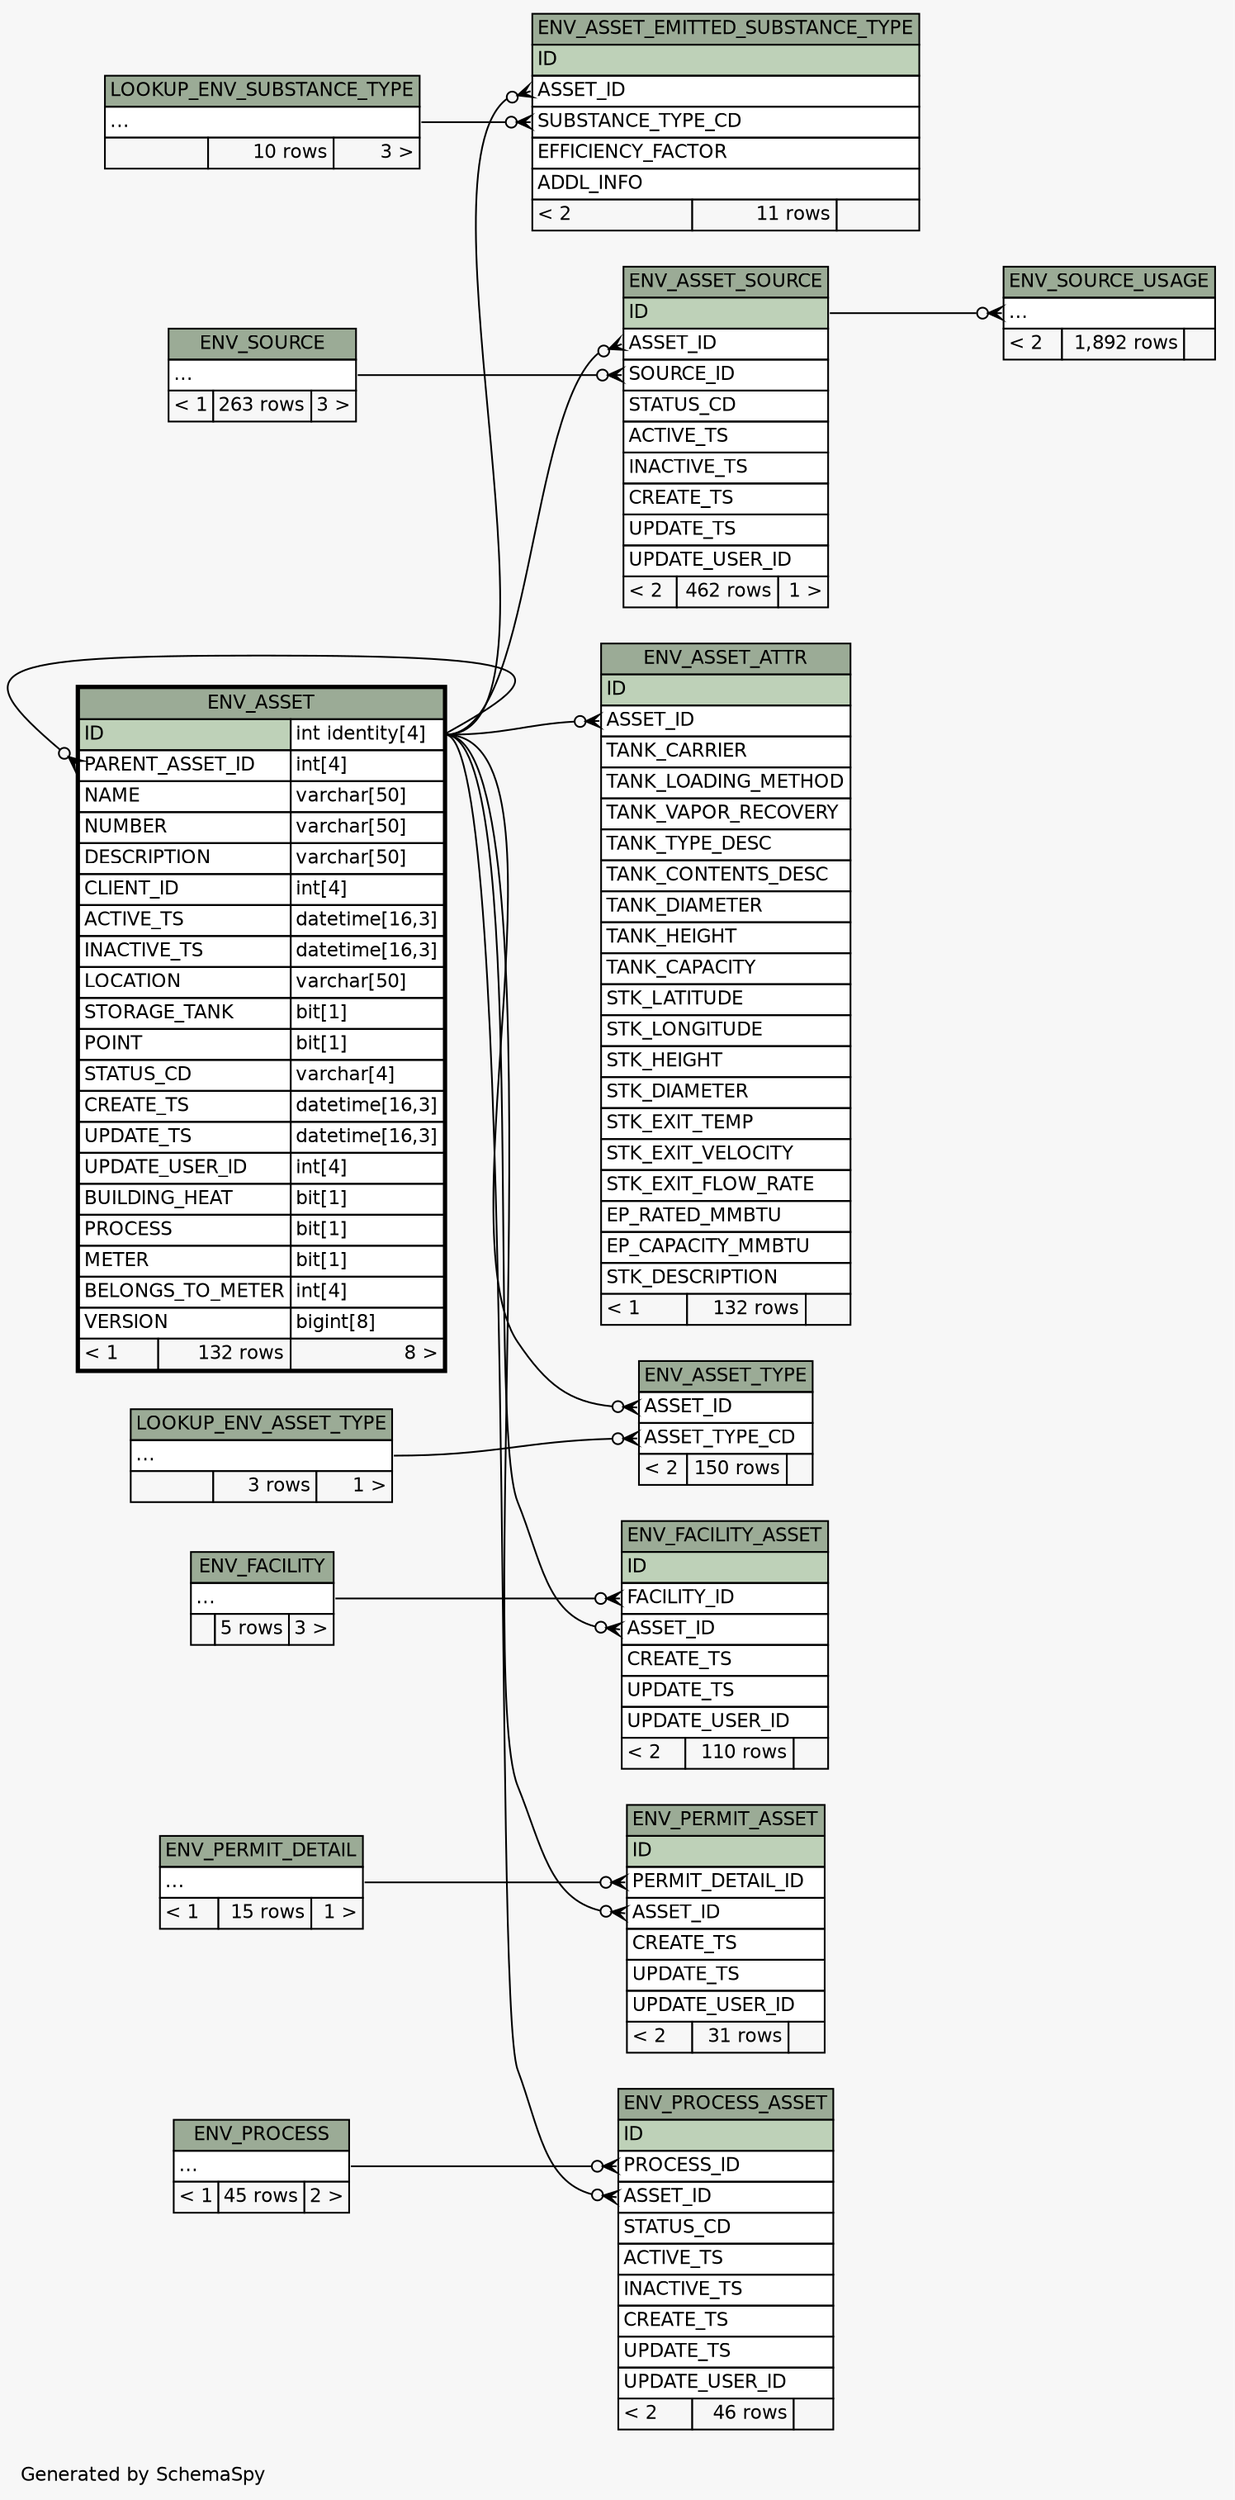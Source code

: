// dot 2.28.0 on Windows 7 6.1
// SchemaSpy rev 590
digraph "twoDegreesRelationshipsDiagram" {
  graph [
    rankdir="RL"
    bgcolor="#f7f7f7"
    label="\nGenerated by SchemaSpy"
    labeljust="l"
    nodesep="0.18"
    ranksep="0.46"
    fontname="Helvetica"
    fontsize="11"
  ];
  node [
    fontname="Helvetica"
    fontsize="11"
    shape="plaintext"
  ];
  edge [
    arrowsize="0.8"
  ];
  "ENV_ASSET":"PARENT_ASSET_ID":w -> "ENV_ASSET":"ID.type":e [arrowhead=none dir=back arrowtail=crowodot];
  "ENV_ASSET_ATTR":"ASSET_ID":w -> "ENV_ASSET":"ID.type":e [arrowhead=none dir=back arrowtail=crowodot];
  "ENV_ASSET_EMITTED_SUBSTANCE_TYPE":"ASSET_ID":w -> "ENV_ASSET":"ID.type":e [arrowhead=none dir=back arrowtail=crowodot];
  "ENV_ASSET_EMITTED_SUBSTANCE_TYPE":"SUBSTANCE_TYPE_CD":w -> "LOOKUP_ENV_SUBSTANCE_TYPE":"elipses":e [arrowhead=none dir=back arrowtail=crowodot];
  "ENV_ASSET_SOURCE":"ASSET_ID":w -> "ENV_ASSET":"ID.type":e [arrowhead=none dir=back arrowtail=crowodot];
  "ENV_ASSET_SOURCE":"SOURCE_ID":w -> "ENV_SOURCE":"elipses":e [arrowhead=none dir=back arrowtail=crowodot];
  "ENV_ASSET_TYPE":"ASSET_ID":w -> "ENV_ASSET":"ID.type":e [arrowhead=none dir=back arrowtail=crowodot];
  "ENV_ASSET_TYPE":"ASSET_TYPE_CD":w -> "LOOKUP_ENV_ASSET_TYPE":"elipses":e [arrowhead=none dir=back arrowtail=crowodot];
  "ENV_FACILITY_ASSET":"ASSET_ID":w -> "ENV_ASSET":"ID.type":e [arrowhead=none dir=back arrowtail=crowodot];
  "ENV_FACILITY_ASSET":"FACILITY_ID":w -> "ENV_FACILITY":"elipses":e [arrowhead=none dir=back arrowtail=crowodot];
  "ENV_PERMIT_ASSET":"ASSET_ID":w -> "ENV_ASSET":"ID.type":e [arrowhead=none dir=back arrowtail=crowodot];
  "ENV_PERMIT_ASSET":"PERMIT_DETAIL_ID":w -> "ENV_PERMIT_DETAIL":"elipses":e [arrowhead=none dir=back arrowtail=crowodot];
  "ENV_PROCESS_ASSET":"ASSET_ID":w -> "ENV_ASSET":"ID.type":e [arrowhead=none dir=back arrowtail=crowodot];
  "ENV_PROCESS_ASSET":"PROCESS_ID":w -> "ENV_PROCESS":"elipses":e [arrowhead=none dir=back arrowtail=crowodot];
  "ENV_SOURCE_USAGE":"elipses":w -> "ENV_ASSET_SOURCE":"ID":e [arrowhead=none dir=back arrowtail=crowodot];
  "ENV_ASSET" [
    label=<
    <TABLE BORDER="2" CELLBORDER="1" CELLSPACING="0" BGCOLOR="#ffffff">
      <TR><TD COLSPAN="3" BGCOLOR="#9bab96" ALIGN="CENTER">ENV_ASSET</TD></TR>
      <TR><TD PORT="ID" COLSPAN="2" BGCOLOR="#bed1b8" ALIGN="LEFT">ID</TD><TD PORT="ID.type" ALIGN="LEFT">int identity[4]</TD></TR>
      <TR><TD PORT="PARENT_ASSET_ID" COLSPAN="2" ALIGN="LEFT">PARENT_ASSET_ID</TD><TD PORT="PARENT_ASSET_ID.type" ALIGN="LEFT">int[4]</TD></TR>
      <TR><TD PORT="NAME" COLSPAN="2" ALIGN="LEFT">NAME</TD><TD PORT="NAME.type" ALIGN="LEFT">varchar[50]</TD></TR>
      <TR><TD PORT="NUMBER" COLSPAN="2" ALIGN="LEFT">NUMBER</TD><TD PORT="NUMBER.type" ALIGN="LEFT">varchar[50]</TD></TR>
      <TR><TD PORT="DESCRIPTION" COLSPAN="2" ALIGN="LEFT">DESCRIPTION</TD><TD PORT="DESCRIPTION.type" ALIGN="LEFT">varchar[50]</TD></TR>
      <TR><TD PORT="CLIENT_ID" COLSPAN="2" ALIGN="LEFT">CLIENT_ID</TD><TD PORT="CLIENT_ID.type" ALIGN="LEFT">int[4]</TD></TR>
      <TR><TD PORT="ACTIVE_TS" COLSPAN="2" ALIGN="LEFT">ACTIVE_TS</TD><TD PORT="ACTIVE_TS.type" ALIGN="LEFT">datetime[16,3]</TD></TR>
      <TR><TD PORT="INACTIVE_TS" COLSPAN="2" ALIGN="LEFT">INACTIVE_TS</TD><TD PORT="INACTIVE_TS.type" ALIGN="LEFT">datetime[16,3]</TD></TR>
      <TR><TD PORT="LOCATION" COLSPAN="2" ALIGN="LEFT">LOCATION</TD><TD PORT="LOCATION.type" ALIGN="LEFT">varchar[50]</TD></TR>
      <TR><TD PORT="STORAGE_TANK" COLSPAN="2" ALIGN="LEFT">STORAGE_TANK</TD><TD PORT="STORAGE_TANK.type" ALIGN="LEFT">bit[1]</TD></TR>
      <TR><TD PORT="POINT" COLSPAN="2" ALIGN="LEFT">POINT</TD><TD PORT="POINT.type" ALIGN="LEFT">bit[1]</TD></TR>
      <TR><TD PORT="STATUS_CD" COLSPAN="2" ALIGN="LEFT">STATUS_CD</TD><TD PORT="STATUS_CD.type" ALIGN="LEFT">varchar[4]</TD></TR>
      <TR><TD PORT="CREATE_TS" COLSPAN="2" ALIGN="LEFT">CREATE_TS</TD><TD PORT="CREATE_TS.type" ALIGN="LEFT">datetime[16,3]</TD></TR>
      <TR><TD PORT="UPDATE_TS" COLSPAN="2" ALIGN="LEFT">UPDATE_TS</TD><TD PORT="UPDATE_TS.type" ALIGN="LEFT">datetime[16,3]</TD></TR>
      <TR><TD PORT="UPDATE_USER_ID" COLSPAN="2" ALIGN="LEFT">UPDATE_USER_ID</TD><TD PORT="UPDATE_USER_ID.type" ALIGN="LEFT">int[4]</TD></TR>
      <TR><TD PORT="BUILDING_HEAT" COLSPAN="2" ALIGN="LEFT">BUILDING_HEAT</TD><TD PORT="BUILDING_HEAT.type" ALIGN="LEFT">bit[1]</TD></TR>
      <TR><TD PORT="PROCESS" COLSPAN="2" ALIGN="LEFT">PROCESS</TD><TD PORT="PROCESS.type" ALIGN="LEFT">bit[1]</TD></TR>
      <TR><TD PORT="METER" COLSPAN="2" ALIGN="LEFT">METER</TD><TD PORT="METER.type" ALIGN="LEFT">bit[1]</TD></TR>
      <TR><TD PORT="BELONGS_TO_METER" COLSPAN="2" ALIGN="LEFT">BELONGS_TO_METER</TD><TD PORT="BELONGS_TO_METER.type" ALIGN="LEFT">int[4]</TD></TR>
      <TR><TD PORT="VERSION" COLSPAN="2" ALIGN="LEFT">VERSION</TD><TD PORT="VERSION.type" ALIGN="LEFT">bigint[8]</TD></TR>
      <TR><TD ALIGN="LEFT" BGCOLOR="#f7f7f7">&lt; 1</TD><TD ALIGN="RIGHT" BGCOLOR="#f7f7f7">132 rows</TD><TD ALIGN="RIGHT" BGCOLOR="#f7f7f7">8 &gt;</TD></TR>
    </TABLE>>
    URL="ENV_ASSET.html"
    tooltip="ENV_ASSET"
  ];
  "ENV_ASSET_ATTR" [
    label=<
    <TABLE BORDER="0" CELLBORDER="1" CELLSPACING="0" BGCOLOR="#ffffff">
      <TR><TD COLSPAN="3" BGCOLOR="#9bab96" ALIGN="CENTER">ENV_ASSET_ATTR</TD></TR>
      <TR><TD PORT="ID" COLSPAN="3" BGCOLOR="#bed1b8" ALIGN="LEFT">ID</TD></TR>
      <TR><TD PORT="ASSET_ID" COLSPAN="3" ALIGN="LEFT">ASSET_ID</TD></TR>
      <TR><TD PORT="TANK_CARRIER" COLSPAN="3" ALIGN="LEFT">TANK_CARRIER</TD></TR>
      <TR><TD PORT="TANK_LOADING_METHOD" COLSPAN="3" ALIGN="LEFT">TANK_LOADING_METHOD</TD></TR>
      <TR><TD PORT="TANK_VAPOR_RECOVERY" COLSPAN="3" ALIGN="LEFT">TANK_VAPOR_RECOVERY</TD></TR>
      <TR><TD PORT="TANK_TYPE_DESC" COLSPAN="3" ALIGN="LEFT">TANK_TYPE_DESC</TD></TR>
      <TR><TD PORT="TANK_CONTENTS_DESC" COLSPAN="3" ALIGN="LEFT">TANK_CONTENTS_DESC</TD></TR>
      <TR><TD PORT="TANK_DIAMETER" COLSPAN="3" ALIGN="LEFT">TANK_DIAMETER</TD></TR>
      <TR><TD PORT="TANK_HEIGHT" COLSPAN="3" ALIGN="LEFT">TANK_HEIGHT</TD></TR>
      <TR><TD PORT="TANK_CAPACITY" COLSPAN="3" ALIGN="LEFT">TANK_CAPACITY</TD></TR>
      <TR><TD PORT="STK_LATITUDE" COLSPAN="3" ALIGN="LEFT">STK_LATITUDE</TD></TR>
      <TR><TD PORT="STK_LONGITUDE" COLSPAN="3" ALIGN="LEFT">STK_LONGITUDE</TD></TR>
      <TR><TD PORT="STK_HEIGHT" COLSPAN="3" ALIGN="LEFT">STK_HEIGHT</TD></TR>
      <TR><TD PORT="STK_DIAMETER" COLSPAN="3" ALIGN="LEFT">STK_DIAMETER</TD></TR>
      <TR><TD PORT="STK_EXIT_TEMP" COLSPAN="3" ALIGN="LEFT">STK_EXIT_TEMP</TD></TR>
      <TR><TD PORT="STK_EXIT_VELOCITY" COLSPAN="3" ALIGN="LEFT">STK_EXIT_VELOCITY</TD></TR>
      <TR><TD PORT="STK_EXIT_FLOW_RATE" COLSPAN="3" ALIGN="LEFT">STK_EXIT_FLOW_RATE</TD></TR>
      <TR><TD PORT="EP_RATED_MMBTU" COLSPAN="3" ALIGN="LEFT">EP_RATED_MMBTU</TD></TR>
      <TR><TD PORT="EP_CAPACITY_MMBTU" COLSPAN="3" ALIGN="LEFT">EP_CAPACITY_MMBTU</TD></TR>
      <TR><TD PORT="STK_DESCRIPTION" COLSPAN="3" ALIGN="LEFT">STK_DESCRIPTION</TD></TR>
      <TR><TD ALIGN="LEFT" BGCOLOR="#f7f7f7">&lt; 1</TD><TD ALIGN="RIGHT" BGCOLOR="#f7f7f7">132 rows</TD><TD ALIGN="RIGHT" BGCOLOR="#f7f7f7">  </TD></TR>
    </TABLE>>
    URL="ENV_ASSET_ATTR.html"
    tooltip="ENV_ASSET_ATTR"
  ];
  "ENV_ASSET_EMITTED_SUBSTANCE_TYPE" [
    label=<
    <TABLE BORDER="0" CELLBORDER="1" CELLSPACING="0" BGCOLOR="#ffffff">
      <TR><TD COLSPAN="3" BGCOLOR="#9bab96" ALIGN="CENTER">ENV_ASSET_EMITTED_SUBSTANCE_TYPE</TD></TR>
      <TR><TD PORT="ID" COLSPAN="3" BGCOLOR="#bed1b8" ALIGN="LEFT">ID</TD></TR>
      <TR><TD PORT="ASSET_ID" COLSPAN="3" ALIGN="LEFT">ASSET_ID</TD></TR>
      <TR><TD PORT="SUBSTANCE_TYPE_CD" COLSPAN="3" ALIGN="LEFT">SUBSTANCE_TYPE_CD</TD></TR>
      <TR><TD PORT="EFFICIENCY_FACTOR" COLSPAN="3" ALIGN="LEFT">EFFICIENCY_FACTOR</TD></TR>
      <TR><TD PORT="ADDL_INFO" COLSPAN="3" ALIGN="LEFT">ADDL_INFO</TD></TR>
      <TR><TD ALIGN="LEFT" BGCOLOR="#f7f7f7">&lt; 2</TD><TD ALIGN="RIGHT" BGCOLOR="#f7f7f7">11 rows</TD><TD ALIGN="RIGHT" BGCOLOR="#f7f7f7">  </TD></TR>
    </TABLE>>
    URL="ENV_ASSET_EMITTED_SUBSTANCE_TYPE.html"
    tooltip="ENV_ASSET_EMITTED_SUBSTANCE_TYPE"
  ];
  "ENV_ASSET_SOURCE" [
    label=<
    <TABLE BORDER="0" CELLBORDER="1" CELLSPACING="0" BGCOLOR="#ffffff">
      <TR><TD COLSPAN="3" BGCOLOR="#9bab96" ALIGN="CENTER">ENV_ASSET_SOURCE</TD></TR>
      <TR><TD PORT="ID" COLSPAN="3" BGCOLOR="#bed1b8" ALIGN="LEFT">ID</TD></TR>
      <TR><TD PORT="ASSET_ID" COLSPAN="3" ALIGN="LEFT">ASSET_ID</TD></TR>
      <TR><TD PORT="SOURCE_ID" COLSPAN="3" ALIGN="LEFT">SOURCE_ID</TD></TR>
      <TR><TD PORT="STATUS_CD" COLSPAN="3" ALIGN="LEFT">STATUS_CD</TD></TR>
      <TR><TD PORT="ACTIVE_TS" COLSPAN="3" ALIGN="LEFT">ACTIVE_TS</TD></TR>
      <TR><TD PORT="INACTIVE_TS" COLSPAN="3" ALIGN="LEFT">INACTIVE_TS</TD></TR>
      <TR><TD PORT="CREATE_TS" COLSPAN="3" ALIGN="LEFT">CREATE_TS</TD></TR>
      <TR><TD PORT="UPDATE_TS" COLSPAN="3" ALIGN="LEFT">UPDATE_TS</TD></TR>
      <TR><TD PORT="UPDATE_USER_ID" COLSPAN="3" ALIGN="LEFT">UPDATE_USER_ID</TD></TR>
      <TR><TD ALIGN="LEFT" BGCOLOR="#f7f7f7">&lt; 2</TD><TD ALIGN="RIGHT" BGCOLOR="#f7f7f7">462 rows</TD><TD ALIGN="RIGHT" BGCOLOR="#f7f7f7">1 &gt;</TD></TR>
    </TABLE>>
    URL="ENV_ASSET_SOURCE.html"
    tooltip="ENV_ASSET_SOURCE"
  ];
  "ENV_ASSET_TYPE" [
    label=<
    <TABLE BORDER="0" CELLBORDER="1" CELLSPACING="0" BGCOLOR="#ffffff">
      <TR><TD COLSPAN="3" BGCOLOR="#9bab96" ALIGN="CENTER">ENV_ASSET_TYPE</TD></TR>
      <TR><TD PORT="ASSET_ID" COLSPAN="3" ALIGN="LEFT">ASSET_ID</TD></TR>
      <TR><TD PORT="ASSET_TYPE_CD" COLSPAN="3" ALIGN="LEFT">ASSET_TYPE_CD</TD></TR>
      <TR><TD ALIGN="LEFT" BGCOLOR="#f7f7f7">&lt; 2</TD><TD ALIGN="RIGHT" BGCOLOR="#f7f7f7">150 rows</TD><TD ALIGN="RIGHT" BGCOLOR="#f7f7f7">  </TD></TR>
    </TABLE>>
    URL="ENV_ASSET_TYPE.html"
    tooltip="ENV_ASSET_TYPE"
  ];
  "ENV_FACILITY" [
    label=<
    <TABLE BORDER="0" CELLBORDER="1" CELLSPACING="0" BGCOLOR="#ffffff">
      <TR><TD COLSPAN="3" BGCOLOR="#9bab96" ALIGN="CENTER">ENV_FACILITY</TD></TR>
      <TR><TD PORT="elipses" COLSPAN="3" ALIGN="LEFT">...</TD></TR>
      <TR><TD ALIGN="LEFT" BGCOLOR="#f7f7f7">  </TD><TD ALIGN="RIGHT" BGCOLOR="#f7f7f7">5 rows</TD><TD ALIGN="RIGHT" BGCOLOR="#f7f7f7">3 &gt;</TD></TR>
    </TABLE>>
    URL="ENV_FACILITY.html"
    tooltip="ENV_FACILITY"
  ];
  "ENV_FACILITY_ASSET" [
    label=<
    <TABLE BORDER="0" CELLBORDER="1" CELLSPACING="0" BGCOLOR="#ffffff">
      <TR><TD COLSPAN="3" BGCOLOR="#9bab96" ALIGN="CENTER">ENV_FACILITY_ASSET</TD></TR>
      <TR><TD PORT="ID" COLSPAN="3" BGCOLOR="#bed1b8" ALIGN="LEFT">ID</TD></TR>
      <TR><TD PORT="FACILITY_ID" COLSPAN="3" ALIGN="LEFT">FACILITY_ID</TD></TR>
      <TR><TD PORT="ASSET_ID" COLSPAN="3" ALIGN="LEFT">ASSET_ID</TD></TR>
      <TR><TD PORT="CREATE_TS" COLSPAN="3" ALIGN="LEFT">CREATE_TS</TD></TR>
      <TR><TD PORT="UPDATE_TS" COLSPAN="3" ALIGN="LEFT">UPDATE_TS</TD></TR>
      <TR><TD PORT="UPDATE_USER_ID" COLSPAN="3" ALIGN="LEFT">UPDATE_USER_ID</TD></TR>
      <TR><TD ALIGN="LEFT" BGCOLOR="#f7f7f7">&lt; 2</TD><TD ALIGN="RIGHT" BGCOLOR="#f7f7f7">110 rows</TD><TD ALIGN="RIGHT" BGCOLOR="#f7f7f7">  </TD></TR>
    </TABLE>>
    URL="ENV_FACILITY_ASSET.html"
    tooltip="ENV_FACILITY_ASSET"
  ];
  "ENV_PERMIT_ASSET" [
    label=<
    <TABLE BORDER="0" CELLBORDER="1" CELLSPACING="0" BGCOLOR="#ffffff">
      <TR><TD COLSPAN="3" BGCOLOR="#9bab96" ALIGN="CENTER">ENV_PERMIT_ASSET</TD></TR>
      <TR><TD PORT="ID" COLSPAN="3" BGCOLOR="#bed1b8" ALIGN="LEFT">ID</TD></TR>
      <TR><TD PORT="PERMIT_DETAIL_ID" COLSPAN="3" ALIGN="LEFT">PERMIT_DETAIL_ID</TD></TR>
      <TR><TD PORT="ASSET_ID" COLSPAN="3" ALIGN="LEFT">ASSET_ID</TD></TR>
      <TR><TD PORT="CREATE_TS" COLSPAN="3" ALIGN="LEFT">CREATE_TS</TD></TR>
      <TR><TD PORT="UPDATE_TS" COLSPAN="3" ALIGN="LEFT">UPDATE_TS</TD></TR>
      <TR><TD PORT="UPDATE_USER_ID" COLSPAN="3" ALIGN="LEFT">UPDATE_USER_ID</TD></TR>
      <TR><TD ALIGN="LEFT" BGCOLOR="#f7f7f7">&lt; 2</TD><TD ALIGN="RIGHT" BGCOLOR="#f7f7f7">31 rows</TD><TD ALIGN="RIGHT" BGCOLOR="#f7f7f7">  </TD></TR>
    </TABLE>>
    URL="ENV_PERMIT_ASSET.html"
    tooltip="ENV_PERMIT_ASSET"
  ];
  "ENV_PERMIT_DETAIL" [
    label=<
    <TABLE BORDER="0" CELLBORDER="1" CELLSPACING="0" BGCOLOR="#ffffff">
      <TR><TD COLSPAN="3" BGCOLOR="#9bab96" ALIGN="CENTER">ENV_PERMIT_DETAIL</TD></TR>
      <TR><TD PORT="elipses" COLSPAN="3" ALIGN="LEFT">...</TD></TR>
      <TR><TD ALIGN="LEFT" BGCOLOR="#f7f7f7">&lt; 1</TD><TD ALIGN="RIGHT" BGCOLOR="#f7f7f7">15 rows</TD><TD ALIGN="RIGHT" BGCOLOR="#f7f7f7">1 &gt;</TD></TR>
    </TABLE>>
    URL="ENV_PERMIT_DETAIL.html"
    tooltip="ENV_PERMIT_DETAIL"
  ];
  "ENV_PROCESS" [
    label=<
    <TABLE BORDER="0" CELLBORDER="1" CELLSPACING="0" BGCOLOR="#ffffff">
      <TR><TD COLSPAN="3" BGCOLOR="#9bab96" ALIGN="CENTER">ENV_PROCESS</TD></TR>
      <TR><TD PORT="elipses" COLSPAN="3" ALIGN="LEFT">...</TD></TR>
      <TR><TD ALIGN="LEFT" BGCOLOR="#f7f7f7">&lt; 1</TD><TD ALIGN="RIGHT" BGCOLOR="#f7f7f7">45 rows</TD><TD ALIGN="RIGHT" BGCOLOR="#f7f7f7">2 &gt;</TD></TR>
    </TABLE>>
    URL="ENV_PROCESS.html"
    tooltip="ENV_PROCESS"
  ];
  "ENV_PROCESS_ASSET" [
    label=<
    <TABLE BORDER="0" CELLBORDER="1" CELLSPACING="0" BGCOLOR="#ffffff">
      <TR><TD COLSPAN="3" BGCOLOR="#9bab96" ALIGN="CENTER">ENV_PROCESS_ASSET</TD></TR>
      <TR><TD PORT="ID" COLSPAN="3" BGCOLOR="#bed1b8" ALIGN="LEFT">ID</TD></TR>
      <TR><TD PORT="PROCESS_ID" COLSPAN="3" ALIGN="LEFT">PROCESS_ID</TD></TR>
      <TR><TD PORT="ASSET_ID" COLSPAN="3" ALIGN="LEFT">ASSET_ID</TD></TR>
      <TR><TD PORT="STATUS_CD" COLSPAN="3" ALIGN="LEFT">STATUS_CD</TD></TR>
      <TR><TD PORT="ACTIVE_TS" COLSPAN="3" ALIGN="LEFT">ACTIVE_TS</TD></TR>
      <TR><TD PORT="INACTIVE_TS" COLSPAN="3" ALIGN="LEFT">INACTIVE_TS</TD></TR>
      <TR><TD PORT="CREATE_TS" COLSPAN="3" ALIGN="LEFT">CREATE_TS</TD></TR>
      <TR><TD PORT="UPDATE_TS" COLSPAN="3" ALIGN="LEFT">UPDATE_TS</TD></TR>
      <TR><TD PORT="UPDATE_USER_ID" COLSPAN="3" ALIGN="LEFT">UPDATE_USER_ID</TD></TR>
      <TR><TD ALIGN="LEFT" BGCOLOR="#f7f7f7">&lt; 2</TD><TD ALIGN="RIGHT" BGCOLOR="#f7f7f7">46 rows</TD><TD ALIGN="RIGHT" BGCOLOR="#f7f7f7">  </TD></TR>
    </TABLE>>
    URL="ENV_PROCESS_ASSET.html"
    tooltip="ENV_PROCESS_ASSET"
  ];
  "ENV_SOURCE" [
    label=<
    <TABLE BORDER="0" CELLBORDER="1" CELLSPACING="0" BGCOLOR="#ffffff">
      <TR><TD COLSPAN="3" BGCOLOR="#9bab96" ALIGN="CENTER">ENV_SOURCE</TD></TR>
      <TR><TD PORT="elipses" COLSPAN="3" ALIGN="LEFT">...</TD></TR>
      <TR><TD ALIGN="LEFT" BGCOLOR="#f7f7f7">&lt; 1</TD><TD ALIGN="RIGHT" BGCOLOR="#f7f7f7">263 rows</TD><TD ALIGN="RIGHT" BGCOLOR="#f7f7f7">3 &gt;</TD></TR>
    </TABLE>>
    URL="ENV_SOURCE.html"
    tooltip="ENV_SOURCE"
  ];
  "ENV_SOURCE_USAGE" [
    label=<
    <TABLE BORDER="0" CELLBORDER="1" CELLSPACING="0" BGCOLOR="#ffffff">
      <TR><TD COLSPAN="3" BGCOLOR="#9bab96" ALIGN="CENTER">ENV_SOURCE_USAGE</TD></TR>
      <TR><TD PORT="elipses" COLSPAN="3" ALIGN="LEFT">...</TD></TR>
      <TR><TD ALIGN="LEFT" BGCOLOR="#f7f7f7">&lt; 2</TD><TD ALIGN="RIGHT" BGCOLOR="#f7f7f7">1,892 rows</TD><TD ALIGN="RIGHT" BGCOLOR="#f7f7f7">  </TD></TR>
    </TABLE>>
    URL="ENV_SOURCE_USAGE.html"
    tooltip="ENV_SOURCE_USAGE"
  ];
  "LOOKUP_ENV_ASSET_TYPE" [
    label=<
    <TABLE BORDER="0" CELLBORDER="1" CELLSPACING="0" BGCOLOR="#ffffff">
      <TR><TD COLSPAN="3" BGCOLOR="#9bab96" ALIGN="CENTER">LOOKUP_ENV_ASSET_TYPE</TD></TR>
      <TR><TD PORT="elipses" COLSPAN="3" ALIGN="LEFT">...</TD></TR>
      <TR><TD ALIGN="LEFT" BGCOLOR="#f7f7f7">  </TD><TD ALIGN="RIGHT" BGCOLOR="#f7f7f7">3 rows</TD><TD ALIGN="RIGHT" BGCOLOR="#f7f7f7">1 &gt;</TD></TR>
    </TABLE>>
    URL="LOOKUP_ENV_ASSET_TYPE.html"
    tooltip="LOOKUP_ENV_ASSET_TYPE"
  ];
  "LOOKUP_ENV_SUBSTANCE_TYPE" [
    label=<
    <TABLE BORDER="0" CELLBORDER="1" CELLSPACING="0" BGCOLOR="#ffffff">
      <TR><TD COLSPAN="3" BGCOLOR="#9bab96" ALIGN="CENTER">LOOKUP_ENV_SUBSTANCE_TYPE</TD></TR>
      <TR><TD PORT="elipses" COLSPAN="3" ALIGN="LEFT">...</TD></TR>
      <TR><TD ALIGN="LEFT" BGCOLOR="#f7f7f7">  </TD><TD ALIGN="RIGHT" BGCOLOR="#f7f7f7">10 rows</TD><TD ALIGN="RIGHT" BGCOLOR="#f7f7f7">3 &gt;</TD></TR>
    </TABLE>>
    URL="LOOKUP_ENV_SUBSTANCE_TYPE.html"
    tooltip="LOOKUP_ENV_SUBSTANCE_TYPE"
  ];
}

